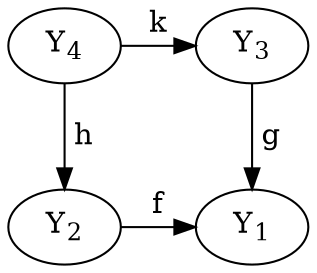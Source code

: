 digraph {
  Y4 -> Y3 [label=" k "];
  Y3 -> Y1 [label=" g "];
  Y4 -> Y2 [label=" h "];
  Y2 -> Y1 [label=" f "];
  Y1 [label=<Y<sub>1</sub>>];
  Y2 [label=<Y<sub>2</sub>>];
  Y3 [label=<Y<sub>3</sub>>];
  Y4 [label=<Y<sub>4</sub>>];
  {rank=same; Y4; Y3};
  {rank=same; Y2; Y1};
}
